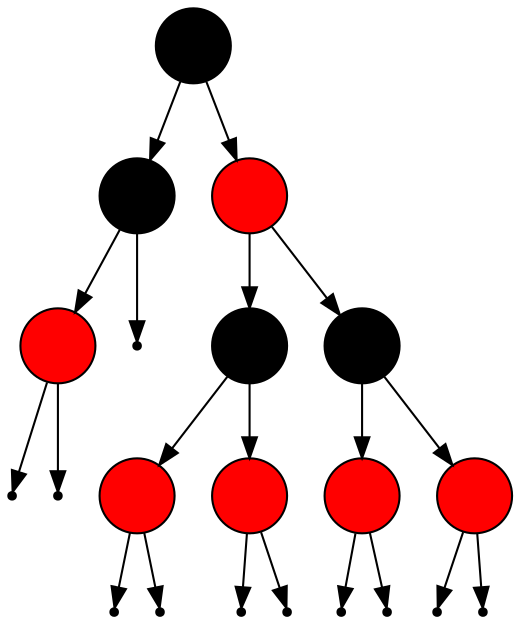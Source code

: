 digraph{
node[shape=circle]
1[label=""][style=filled][fillcolor=black][fontcolor=white]

2[label=""][style=filled][fillcolor=black][fontcolor=white]
4[label=""][style=filled][fillcolor=red][fontcolor=white]
vr2_1[shape=point]
vr4_1[shape=point]
vr4_2[shape=point]
3[label=""][style=filled][fillcolor=red][fontcolor=white]



5[label=""][style=filled][fillcolor=black][fontcolor=white]
6[label=""][style=filled][fillcolor=black][fontcolor=white]

7[label=""][style=filled][fillcolor=red][fontcolor=white]
8[label=""][style=filled][fillcolor=red][fontcolor=white]
9[label=""][style=filled][fillcolor=red][fontcolor=white]
10[label=""][style=filled][fillcolor=red][fontcolor=white]

vr7_1[shape=point]
vr7_2[shape=point]
vr8_1[shape=point]
vr8_2[shape=point]
vr9_1[shape=point]
vr9_2[shape=point]
vr10_1[shape=point]
vr10_2[shape=point]


1 -> 2
1 -> 3

2 -> 4
2 -> vr2_1
4 -> vr4_1
4 -> vr4_2

3 -> 5
3 -> 6

5 -> 7
5 -> 8
6 -> 9
6 -> 10

7 -> vr7_1
7 -> vr7_2

8 -> vr8_1
8 -> vr8_2

9 -> vr9_1
9 -> vr9_2

10 -> vr10_1
10 -> vr10_2
}